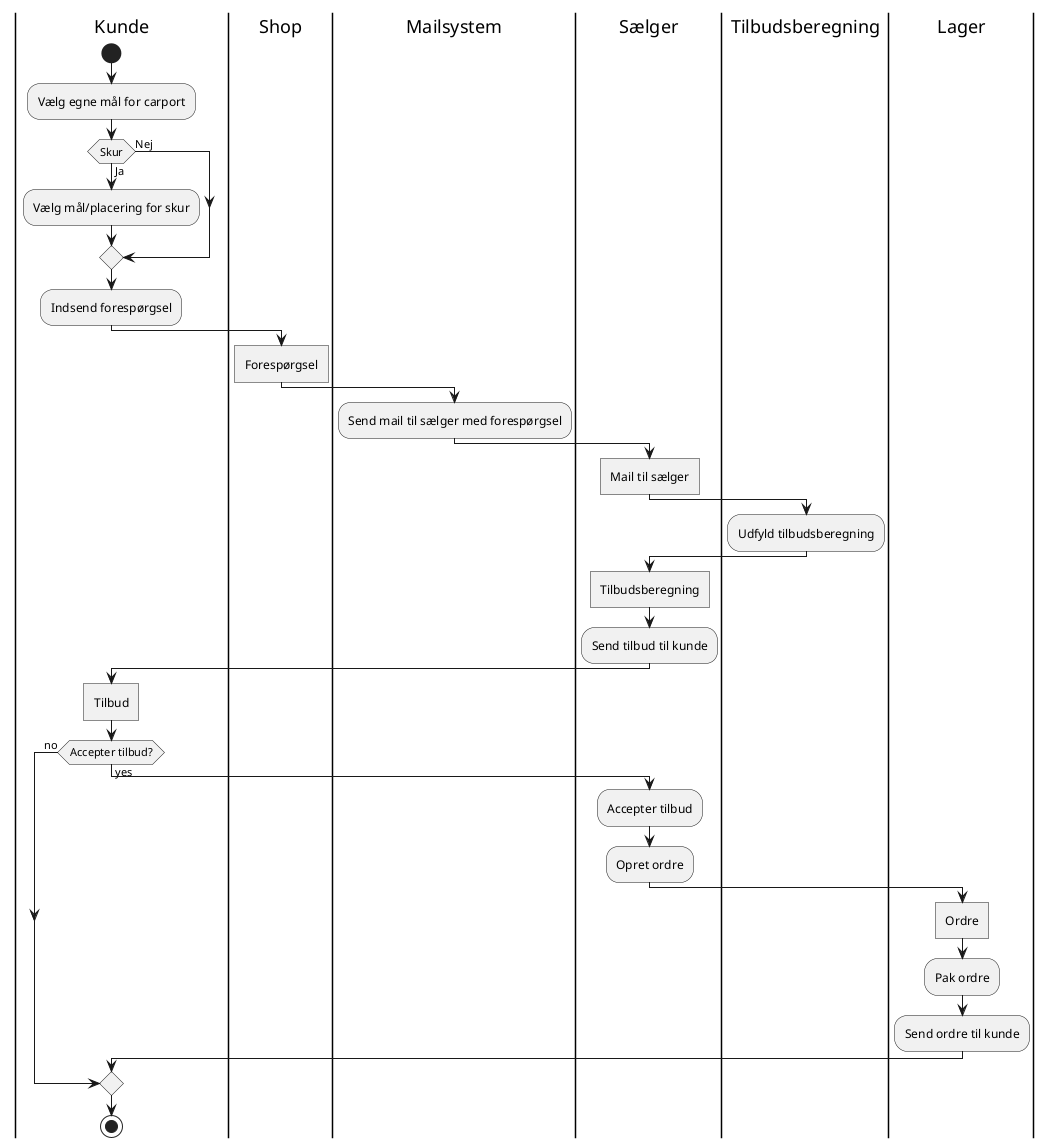 @startuml
'https://plantuml.com/activity-diagram-beta


|Kunde|
start
:Vælg egne mål for carport;
if(Skur) then (Ja)
:Vælg mål/placering for skur;
else (Nej)
endif
:Indsend forespørgsel;
|Shop|
:Forespørgsel]
|Mailsystem|
:Send mail til sælger med forespørgsel;
|Sælger|
:Mail til sælger]
|Tilbudsberegning|
:Udfyld tilbudsberegning;
|Sælger|
:Tilbudsberegning]
:Send tilbud til kunde;
|Kunde|
:Tilbud]
if (Accepter tilbud?) is (yes) then
|Sælger|
:Accepter tilbud;
:Opret ordre;
|Lager|
:Ordre]
:Pak ordre;
:Send ordre til kunde;
else (no)
endif

|Kunde|
stop



@enduml
